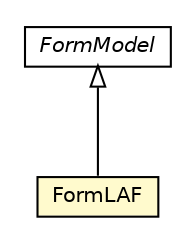 #!/usr/local/bin/dot
#
# Class diagram 
# Generated by UMLGraph version R5_6-24-gf6e263 (http://www.umlgraph.org/)
#

digraph G {
	edge [fontname="Helvetica",fontsize=10,labelfontname="Helvetica",labelfontsize=10];
	node [fontname="Helvetica",fontsize=10,shape=plaintext];
	nodesep=0.25;
	ranksep=0.5;
	// org.universAAL.ui.handler.gui.swing.model.FormModel
	c3944576 [label=<<table title="org.universAAL.ui.handler.gui.swing.model.FormModel" border="0" cellborder="1" cellspacing="0" cellpadding="2" port="p" href="../model/FormModel.html">
		<tr><td><table border="0" cellspacing="0" cellpadding="1">
<tr><td align="center" balign="center"><font face="Helvetica-Oblique"> FormModel </font></td></tr>
		</table></td></tr>
		</table>>, URL="../model/FormModel.html", fontname="Helvetica", fontcolor="black", fontsize=10.0];
	// org.universAAL.ui.handler.gui.swing.defaultLookAndFeel.FormLAF
	c3944642 [label=<<table title="org.universAAL.ui.handler.gui.swing.defaultLookAndFeel.FormLAF" border="0" cellborder="1" cellspacing="0" cellpadding="2" port="p" bgcolor="lemonChiffon" href="./FormLAF.html">
		<tr><td><table border="0" cellspacing="0" cellpadding="1">
<tr><td align="center" balign="center"> FormLAF </td></tr>
		</table></td></tr>
		</table>>, URL="./FormLAF.html", fontname="Helvetica", fontcolor="black", fontsize=10.0];
	//org.universAAL.ui.handler.gui.swing.defaultLookAndFeel.FormLAF extends org.universAAL.ui.handler.gui.swing.model.FormModel
	c3944576:p -> c3944642:p [dir=back,arrowtail=empty];
}

